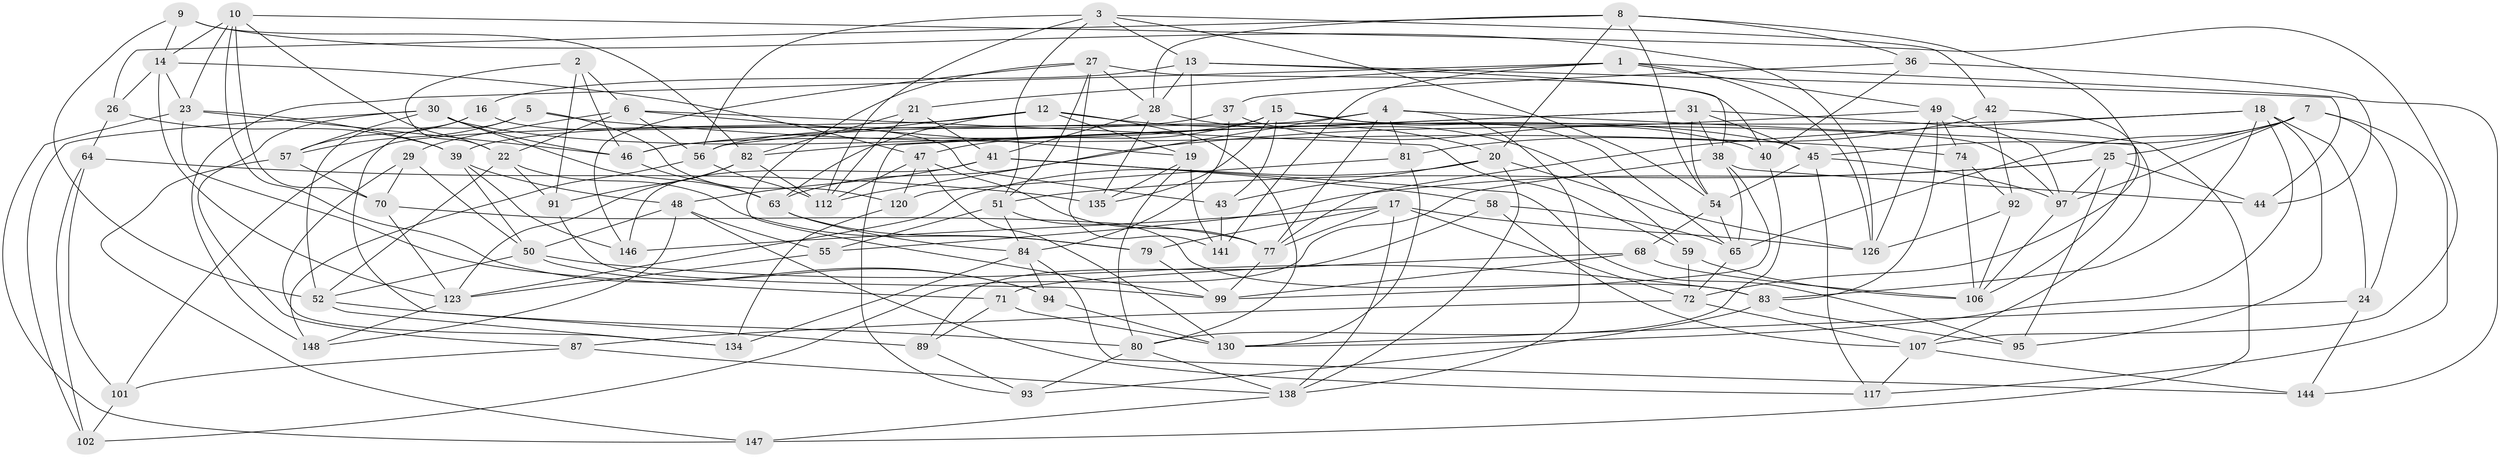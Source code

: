 // original degree distribution, {4: 1.0}
// Generated by graph-tools (version 1.1) at 2025/11/02/27/25 16:11:42]
// undirected, 95 vertices, 243 edges
graph export_dot {
graph [start="1"]
  node [color=gray90,style=filled];
  1 [super="+125"];
  2;
  3 [super="+34"];
  4 [super="+62"];
  5;
  6 [super="+78"];
  7 [super="+11"];
  8 [super="+69"];
  9;
  10 [super="+131"];
  12 [super="+60"];
  13 [super="+100"];
  14 [super="+73"];
  15 [super="+32"];
  16;
  17 [super="+61"];
  18 [super="+105"];
  19 [super="+137"];
  20 [super="+86"];
  21;
  22 [super="+33"];
  23 [super="+136"];
  24;
  25 [super="+149"];
  26;
  27 [super="+35"];
  28 [super="+53"];
  29;
  30 [super="+76"];
  31 [super="+116"];
  36;
  37;
  38 [super="+133"];
  39 [super="+90"];
  40;
  41 [super="+122"];
  42;
  43;
  44;
  45 [super="+114"];
  46 [super="+67"];
  47 [super="+88"];
  48 [super="+110"];
  49 [super="+66"];
  50 [super="+96"];
  51 [super="+108"];
  52 [super="+85"];
  54 [super="+103"];
  55;
  56 [super="+75"];
  57 [super="+129"];
  58;
  59;
  63 [super="+118"];
  64;
  65 [super="+119"];
  68;
  70 [super="+139"];
  71;
  72 [super="+109"];
  74;
  77 [super="+98"];
  79;
  80 [super="+145"];
  81;
  82 [super="+111"];
  83 [super="+121"];
  84 [super="+124"];
  87;
  89;
  91;
  92;
  93;
  94;
  95;
  97 [super="+127"];
  99 [super="+104"];
  101;
  102;
  106 [super="+115"];
  107 [super="+132"];
  112 [super="+113"];
  117;
  120;
  123 [super="+140"];
  126 [super="+128"];
  130 [super="+142"];
  134;
  135;
  138 [super="+143"];
  141;
  144;
  146;
  147;
  148;
  1 -- 141;
  1 -- 144;
  1 -- 126;
  1 -- 148;
  1 -- 21;
  1 -- 49;
  2 -- 91;
  2 -- 46;
  2 -- 6;
  2 -- 22;
  3 -- 51;
  3 -- 13;
  3 -- 56;
  3 -- 112;
  3 -- 42;
  3 -- 54;
  4 -- 112;
  4 -- 138;
  4 -- 56;
  4 -- 81;
  4 -- 107;
  4 -- 77;
  5 -- 89;
  5 -- 74;
  5 -- 120;
  5 -- 57;
  6 -- 56;
  6 -- 29;
  6 -- 19;
  6 -- 59;
  6 -- 22;
  7 -- 65;
  7 -- 117;
  7 -- 25;
  7 -- 24;
  7 -- 97;
  7 -- 45;
  8 -- 26;
  8 -- 54;
  8 -- 20;
  8 -- 36;
  8 -- 28;
  8 -- 72;
  9 -- 52;
  9 -- 126;
  9 -- 14;
  9 -- 82;
  10 -- 94;
  10 -- 14;
  10 -- 107;
  10 -- 22;
  10 -- 23;
  10 -- 70;
  12 -- 19;
  12 -- 80;
  12 -- 56;
  12 -- 101;
  12 -- 20;
  12 -- 63;
  13 -- 16;
  13 -- 44;
  13 -- 38;
  13 -- 19;
  13 -- 28;
  14 -- 23;
  14 -- 123;
  14 -- 26;
  14 -- 47;
  15 -- 97;
  15 -- 65;
  15 -- 135;
  15 -- 43;
  15 -- 47;
  15 -- 46;
  16 -- 52;
  16 -- 43;
  16 -- 57;
  17 -- 79;
  17 -- 138;
  17 -- 146;
  17 -- 126;
  17 -- 77;
  17 -- 72;
  18 -- 130;
  18 -- 83;
  18 -- 46;
  18 -- 24;
  18 -- 77;
  18 -- 95;
  19 -- 80;
  19 -- 141;
  19 -- 135;
  20 -- 43;
  20 -- 126;
  20 -- 138;
  20 -- 123;
  21 -- 41;
  21 -- 82;
  21 -- 112;
  22 -- 91;
  22 -- 79;
  22 -- 52;
  23 -- 71;
  23 -- 147;
  23 -- 46;
  23 -- 39;
  24 -- 144;
  24 -- 130;
  25 -- 44;
  25 -- 55;
  25 -- 51;
  25 -- 97;
  25 -- 95;
  26 -- 64;
  26 -- 39;
  27 -- 28;
  27 -- 99;
  27 -- 51;
  27 -- 40;
  27 -- 146;
  27 -- 141;
  28 -- 59;
  28 -- 135;
  28 -- 41;
  29 -- 50;
  29 -- 70;
  29 -- 134;
  30 -- 63;
  30 -- 57;
  30 -- 45;
  30 -- 46;
  30 -- 102;
  30 -- 87;
  31 -- 82;
  31 -- 38;
  31 -- 45;
  31 -- 147;
  31 -- 93;
  31 -- 54;
  36 -- 40;
  36 -- 44;
  36 -- 37;
  37 -- 39;
  37 -- 40;
  37 -- 84;
  38 -- 44;
  38 -- 102;
  38 -- 65;
  38 -- 99;
  39 -- 50;
  39 -- 48;
  39 -- 146;
  40 -- 80;
  41 -- 58;
  41 -- 146;
  41 -- 48;
  41 -- 95;
  42 -- 81;
  42 -- 92;
  42 -- 106;
  43 -- 141;
  45 -- 117;
  45 -- 54;
  45 -- 97;
  46 -- 63;
  47 -- 112;
  47 -- 130;
  47 -- 120;
  47 -- 77;
  48 -- 55;
  48 -- 117;
  48 -- 50;
  48 -- 148;
  49 -- 126;
  49 -- 63;
  49 -- 97;
  49 -- 74;
  49 -- 83;
  50 -- 94;
  50 -- 52;
  50 -- 83;
  51 -- 84;
  51 -- 55;
  51 -- 83;
  52 -- 134;
  52 -- 80;
  54 -- 65;
  54 -- 68;
  55 -- 123;
  56 -- 112;
  56 -- 148;
  57 -- 147;
  57 -- 70 [weight=2];
  58 -- 89;
  58 -- 107;
  58 -- 65;
  59 -- 106;
  59 -- 72;
  63 -- 79;
  63 -- 84;
  64 -- 101;
  64 -- 135;
  64 -- 102;
  65 -- 72;
  68 -- 71;
  68 -- 99;
  68 -- 106;
  70 -- 123;
  70 -- 77;
  71 -- 89;
  71 -- 130;
  72 -- 87;
  72 -- 107;
  74 -- 106;
  74 -- 92;
  77 -- 99;
  79 -- 99;
  80 -- 138;
  80 -- 93;
  81 -- 130;
  81 -- 120;
  82 -- 112;
  82 -- 123;
  82 -- 91;
  83 -- 93;
  83 -- 95;
  84 -- 94;
  84 -- 134;
  84 -- 144;
  87 -- 138;
  87 -- 101;
  89 -- 93;
  91 -- 99;
  92 -- 126;
  92 -- 106;
  94 -- 130;
  97 -- 106;
  101 -- 102;
  107 -- 144;
  107 -- 117;
  120 -- 134;
  123 -- 148;
  138 -- 147;
}
